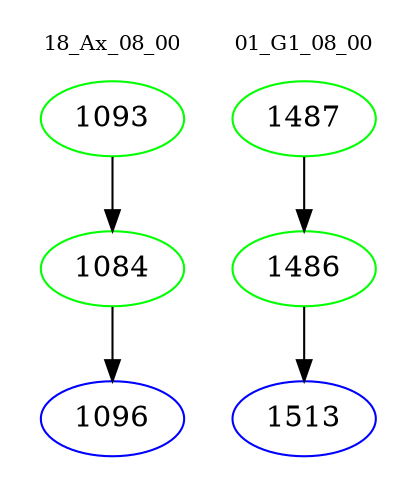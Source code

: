 digraph{
subgraph cluster_0 {
color = white
label = "18_Ax_08_00";
fontsize=10;
T0_1093 [label="1093", color="green"]
T0_1093 -> T0_1084 [color="black"]
T0_1084 [label="1084", color="green"]
T0_1084 -> T0_1096 [color="black"]
T0_1096 [label="1096", color="blue"]
}
subgraph cluster_1 {
color = white
label = "01_G1_08_00";
fontsize=10;
T1_1487 [label="1487", color="green"]
T1_1487 -> T1_1486 [color="black"]
T1_1486 [label="1486", color="green"]
T1_1486 -> T1_1513 [color="black"]
T1_1513 [label="1513", color="blue"]
}
}

